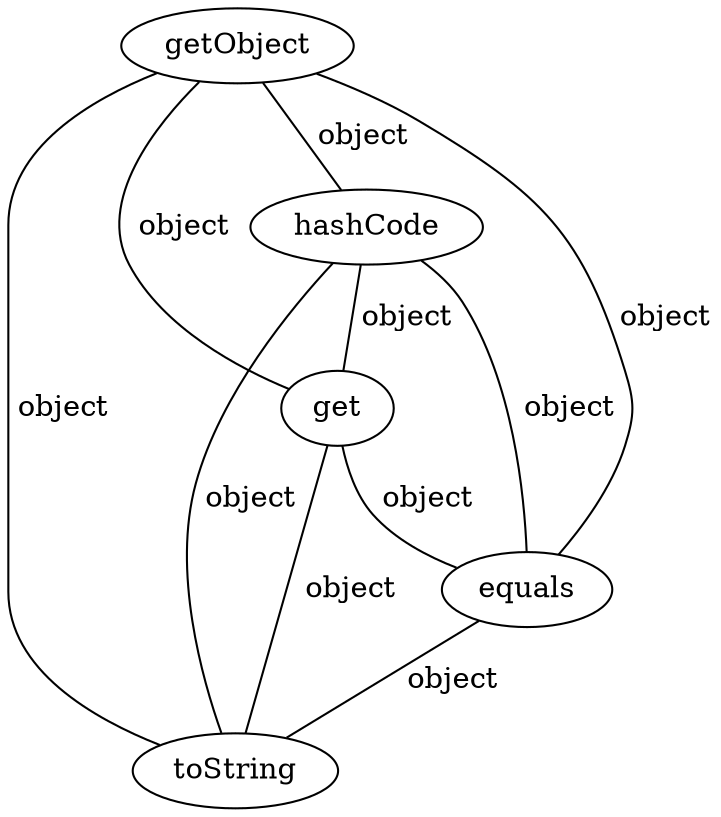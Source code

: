 digraph G {
getObject;
hashCode;
get;
equals;
toString;
getObject -> hashCode [label=" object", dir=none];
getObject -> get [label=" object", dir=none];
getObject -> equals [label=" object", dir=none];
getObject -> toString [label=" object", dir=none];
hashCode -> get [label=" object", dir=none];
hashCode -> equals [label=" object", dir=none];
hashCode -> toString [label=" object", dir=none];
get -> equals [label=" object", dir=none];
get -> toString [label=" object", dir=none];
equals -> toString [label=" object", dir=none];
}